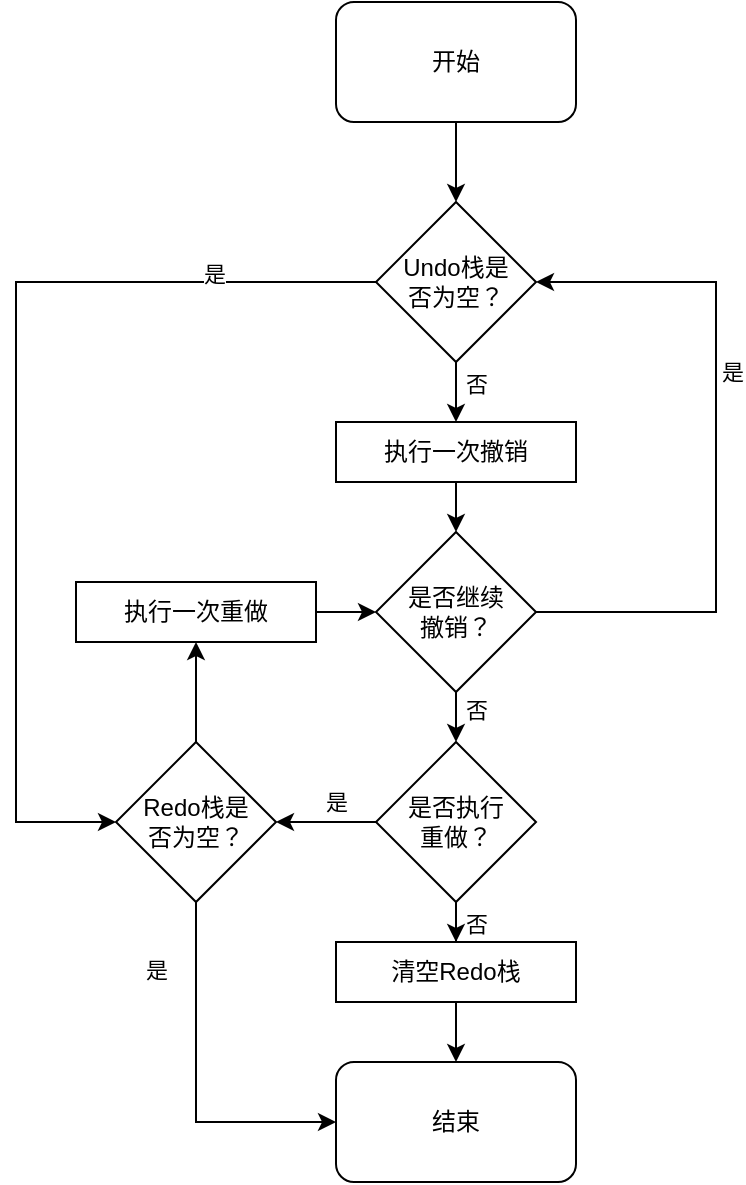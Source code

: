 <mxfile version="22.0.8" type="github">
  <diagram name="第 1 页" id="9HTe-GqmGBhMSnqn5JVe">
    <mxGraphModel dx="1290" dy="580" grid="1" gridSize="10" guides="1" tooltips="1" connect="1" arrows="1" fold="1" page="1" pageScale="1" pageWidth="827" pageHeight="1169" math="0" shadow="0">
      <root>
        <mxCell id="0" />
        <mxCell id="1" parent="0" />
        <mxCell id="EeJc49levuty_Cm1TmRM-29" style="edgeStyle=orthogonalEdgeStyle;rounded=0;orthogonalLoop=1;jettySize=auto;html=1;entryX=0.5;entryY=0;entryDx=0;entryDy=0;" edge="1" parent="1" source="EeJc49levuty_Cm1TmRM-1" target="EeJc49levuty_Cm1TmRM-4">
          <mxGeometry relative="1" as="geometry" />
        </mxCell>
        <mxCell id="EeJc49levuty_Cm1TmRM-1" value="开始" style="rounded=1;whiteSpace=wrap;html=1;" vertex="1" parent="1">
          <mxGeometry x="230" y="350" width="120" height="60" as="geometry" />
        </mxCell>
        <mxCell id="EeJc49levuty_Cm1TmRM-26" style="edgeStyle=orthogonalEdgeStyle;rounded=0;orthogonalLoop=1;jettySize=auto;html=1;entryX=0.5;entryY=0;entryDx=0;entryDy=0;" edge="1" parent="1" source="EeJc49levuty_Cm1TmRM-4" target="EeJc49levuty_Cm1TmRM-7">
          <mxGeometry relative="1" as="geometry" />
        </mxCell>
        <mxCell id="EeJc49levuty_Cm1TmRM-27" value="否" style="edgeLabel;html=1;align=center;verticalAlign=middle;resizable=0;points=[];" vertex="1" connectable="0" parent="EeJc49levuty_Cm1TmRM-26">
          <mxGeometry x="0.416" y="-1" relative="1" as="geometry">
            <mxPoint x="11" y="-5" as="offset" />
          </mxGeometry>
        </mxCell>
        <mxCell id="EeJc49levuty_Cm1TmRM-30" style="edgeStyle=orthogonalEdgeStyle;rounded=0;orthogonalLoop=1;jettySize=auto;html=1;entryX=0;entryY=0.5;entryDx=0;entryDy=0;" edge="1" parent="1" source="EeJc49levuty_Cm1TmRM-4" target="EeJc49levuty_Cm1TmRM-5">
          <mxGeometry relative="1" as="geometry">
            <Array as="points">
              <mxPoint x="70" y="490" />
              <mxPoint x="70" y="760" />
            </Array>
          </mxGeometry>
        </mxCell>
        <mxCell id="EeJc49levuty_Cm1TmRM-31" value="是" style="edgeLabel;html=1;align=center;verticalAlign=middle;resizable=0;points=[];" vertex="1" connectable="0" parent="EeJc49levuty_Cm1TmRM-30">
          <mxGeometry x="-0.674" y="-4" relative="1" as="geometry">
            <mxPoint as="offset" />
          </mxGeometry>
        </mxCell>
        <mxCell id="EeJc49levuty_Cm1TmRM-4" value="Undo栈是&lt;br&gt;否为空？" style="rhombus;whiteSpace=wrap;html=1;" vertex="1" parent="1">
          <mxGeometry x="250" y="450" width="80" height="80" as="geometry" />
        </mxCell>
        <mxCell id="EeJc49levuty_Cm1TmRM-18" style="edgeStyle=orthogonalEdgeStyle;rounded=0;orthogonalLoop=1;jettySize=auto;html=1;entryX=0.5;entryY=1;entryDx=0;entryDy=0;" edge="1" parent="1" source="EeJc49levuty_Cm1TmRM-5" target="EeJc49levuty_Cm1TmRM-19">
          <mxGeometry relative="1" as="geometry">
            <mxPoint x="10" y="730" as="targetPoint" />
          </mxGeometry>
        </mxCell>
        <mxCell id="EeJc49levuty_Cm1TmRM-39" style="edgeStyle=orthogonalEdgeStyle;rounded=0;orthogonalLoop=1;jettySize=auto;html=1;entryX=0;entryY=0.5;entryDx=0;entryDy=0;" edge="1" parent="1" source="EeJc49levuty_Cm1TmRM-5" target="EeJc49levuty_Cm1TmRM-6">
          <mxGeometry relative="1" as="geometry">
            <Array as="points">
              <mxPoint x="160" y="910" />
            </Array>
          </mxGeometry>
        </mxCell>
        <mxCell id="EeJc49levuty_Cm1TmRM-40" value="是" style="edgeLabel;html=1;align=center;verticalAlign=middle;resizable=0;points=[];" vertex="1" connectable="0" parent="EeJc49levuty_Cm1TmRM-39">
          <mxGeometry x="-0.63" y="-2" relative="1" as="geometry">
            <mxPoint x="-18" as="offset" />
          </mxGeometry>
        </mxCell>
        <mxCell id="EeJc49levuty_Cm1TmRM-5" value="Redo栈是&lt;br style=&quot;border-color: var(--border-color);&quot;&gt;否为空？" style="rhombus;whiteSpace=wrap;html=1;" vertex="1" parent="1">
          <mxGeometry x="120" y="720" width="80" height="80" as="geometry" />
        </mxCell>
        <mxCell id="EeJc49levuty_Cm1TmRM-6" value="结束" style="rounded=1;whiteSpace=wrap;html=1;" vertex="1" parent="1">
          <mxGeometry x="230" y="880" width="120" height="60" as="geometry" />
        </mxCell>
        <mxCell id="EeJc49levuty_Cm1TmRM-28" style="edgeStyle=orthogonalEdgeStyle;rounded=0;orthogonalLoop=1;jettySize=auto;html=1;entryX=0.5;entryY=0;entryDx=0;entryDy=0;" edge="1" parent="1" source="EeJc49levuty_Cm1TmRM-7" target="EeJc49levuty_Cm1TmRM-8">
          <mxGeometry relative="1" as="geometry" />
        </mxCell>
        <mxCell id="EeJc49levuty_Cm1TmRM-7" value="执行一次撤销" style="rounded=0;whiteSpace=wrap;html=1;" vertex="1" parent="1">
          <mxGeometry x="230" y="560" width="120" height="30" as="geometry" />
        </mxCell>
        <mxCell id="EeJc49levuty_Cm1TmRM-9" style="edgeStyle=orthogonalEdgeStyle;rounded=0;orthogonalLoop=1;jettySize=auto;html=1;entryX=1;entryY=0.5;entryDx=0;entryDy=0;" edge="1" parent="1" source="EeJc49levuty_Cm1TmRM-8" target="EeJc49levuty_Cm1TmRM-4">
          <mxGeometry relative="1" as="geometry">
            <Array as="points">
              <mxPoint x="420" y="655" />
              <mxPoint x="420" y="490" />
            </Array>
          </mxGeometry>
        </mxCell>
        <mxCell id="EeJc49levuty_Cm1TmRM-10" value="是" style="edgeLabel;html=1;align=center;verticalAlign=middle;resizable=0;points=[];" vertex="1" connectable="0" parent="EeJc49levuty_Cm1TmRM-9">
          <mxGeometry x="-0.844" y="-2" relative="1" as="geometry">
            <mxPoint x="71" y="-122" as="offset" />
          </mxGeometry>
        </mxCell>
        <mxCell id="EeJc49levuty_Cm1TmRM-12" style="edgeStyle=orthogonalEdgeStyle;rounded=0;orthogonalLoop=1;jettySize=auto;html=1;entryX=0.5;entryY=0;entryDx=0;entryDy=0;" edge="1" parent="1" source="EeJc49levuty_Cm1TmRM-8" target="EeJc49levuty_Cm1TmRM-11">
          <mxGeometry relative="1" as="geometry" />
        </mxCell>
        <mxCell id="EeJc49levuty_Cm1TmRM-13" value="否" style="edgeLabel;html=1;align=center;verticalAlign=middle;resizable=0;points=[];" vertex="1" connectable="0" parent="EeJc49levuty_Cm1TmRM-12">
          <mxGeometry x="-0.22" y="2" relative="1" as="geometry">
            <mxPoint x="12" y="-10" as="offset" />
          </mxGeometry>
        </mxCell>
        <mxCell id="EeJc49levuty_Cm1TmRM-8" value="是否继续&lt;br&gt;撤销？" style="rhombus;whiteSpace=wrap;html=1;" vertex="1" parent="1">
          <mxGeometry x="250" y="615" width="80" height="80" as="geometry" />
        </mxCell>
        <mxCell id="EeJc49levuty_Cm1TmRM-15" style="edgeStyle=orthogonalEdgeStyle;rounded=0;orthogonalLoop=1;jettySize=auto;html=1;entryX=1;entryY=0.5;entryDx=0;entryDy=0;" edge="1" parent="1" source="EeJc49levuty_Cm1TmRM-11" target="EeJc49levuty_Cm1TmRM-5">
          <mxGeometry relative="1" as="geometry">
            <mxPoint x="200" y="800" as="targetPoint" />
          </mxGeometry>
        </mxCell>
        <mxCell id="EeJc49levuty_Cm1TmRM-16" value="是" style="edgeLabel;html=1;align=center;verticalAlign=middle;resizable=0;points=[];" vertex="1" connectable="0" parent="EeJc49levuty_Cm1TmRM-15">
          <mxGeometry x="-0.208" y="1" relative="1" as="geometry">
            <mxPoint y="-11" as="offset" />
          </mxGeometry>
        </mxCell>
        <mxCell id="EeJc49levuty_Cm1TmRM-20" style="edgeStyle=orthogonalEdgeStyle;rounded=0;orthogonalLoop=1;jettySize=auto;html=1;entryX=0.5;entryY=0;entryDx=0;entryDy=0;" edge="1" parent="1" source="EeJc49levuty_Cm1TmRM-11" target="EeJc49levuty_Cm1TmRM-21">
          <mxGeometry relative="1" as="geometry">
            <mxPoint x="290" y="870" as="targetPoint" />
          </mxGeometry>
        </mxCell>
        <mxCell id="EeJc49levuty_Cm1TmRM-22" value="否" style="edgeLabel;html=1;align=center;verticalAlign=middle;resizable=0;points=[];" vertex="1" connectable="0" parent="EeJc49levuty_Cm1TmRM-20">
          <mxGeometry x="-0.28" y="-2" relative="1" as="geometry">
            <mxPoint x="8" y="-8" as="offset" />
          </mxGeometry>
        </mxCell>
        <mxCell id="EeJc49levuty_Cm1TmRM-11" value="是否执行&lt;br style=&quot;border-color: var(--border-color);&quot;&gt;重做？" style="rhombus;whiteSpace=wrap;html=1;" vertex="1" parent="1">
          <mxGeometry x="250" y="720" width="80" height="80" as="geometry" />
        </mxCell>
        <mxCell id="EeJc49levuty_Cm1TmRM-25" style="edgeStyle=orthogonalEdgeStyle;rounded=0;orthogonalLoop=1;jettySize=auto;html=1;entryX=0;entryY=0.5;entryDx=0;entryDy=0;" edge="1" parent="1" source="EeJc49levuty_Cm1TmRM-19" target="EeJc49levuty_Cm1TmRM-8">
          <mxGeometry relative="1" as="geometry" />
        </mxCell>
        <mxCell id="EeJc49levuty_Cm1TmRM-19" value="执行一次重做" style="rounded=0;whiteSpace=wrap;html=1;" vertex="1" parent="1">
          <mxGeometry x="100" y="640" width="120" height="30" as="geometry" />
        </mxCell>
        <mxCell id="EeJc49levuty_Cm1TmRM-33" style="edgeStyle=orthogonalEdgeStyle;rounded=0;orthogonalLoop=1;jettySize=auto;html=1;entryX=0.5;entryY=0;entryDx=0;entryDy=0;" edge="1" parent="1" source="EeJc49levuty_Cm1TmRM-21" target="EeJc49levuty_Cm1TmRM-6">
          <mxGeometry relative="1" as="geometry" />
        </mxCell>
        <mxCell id="EeJc49levuty_Cm1TmRM-21" value="清空Redo栈" style="rounded=0;whiteSpace=wrap;html=1;" vertex="1" parent="1">
          <mxGeometry x="230" y="820" width="120" height="30" as="geometry" />
        </mxCell>
      </root>
    </mxGraphModel>
  </diagram>
</mxfile>
